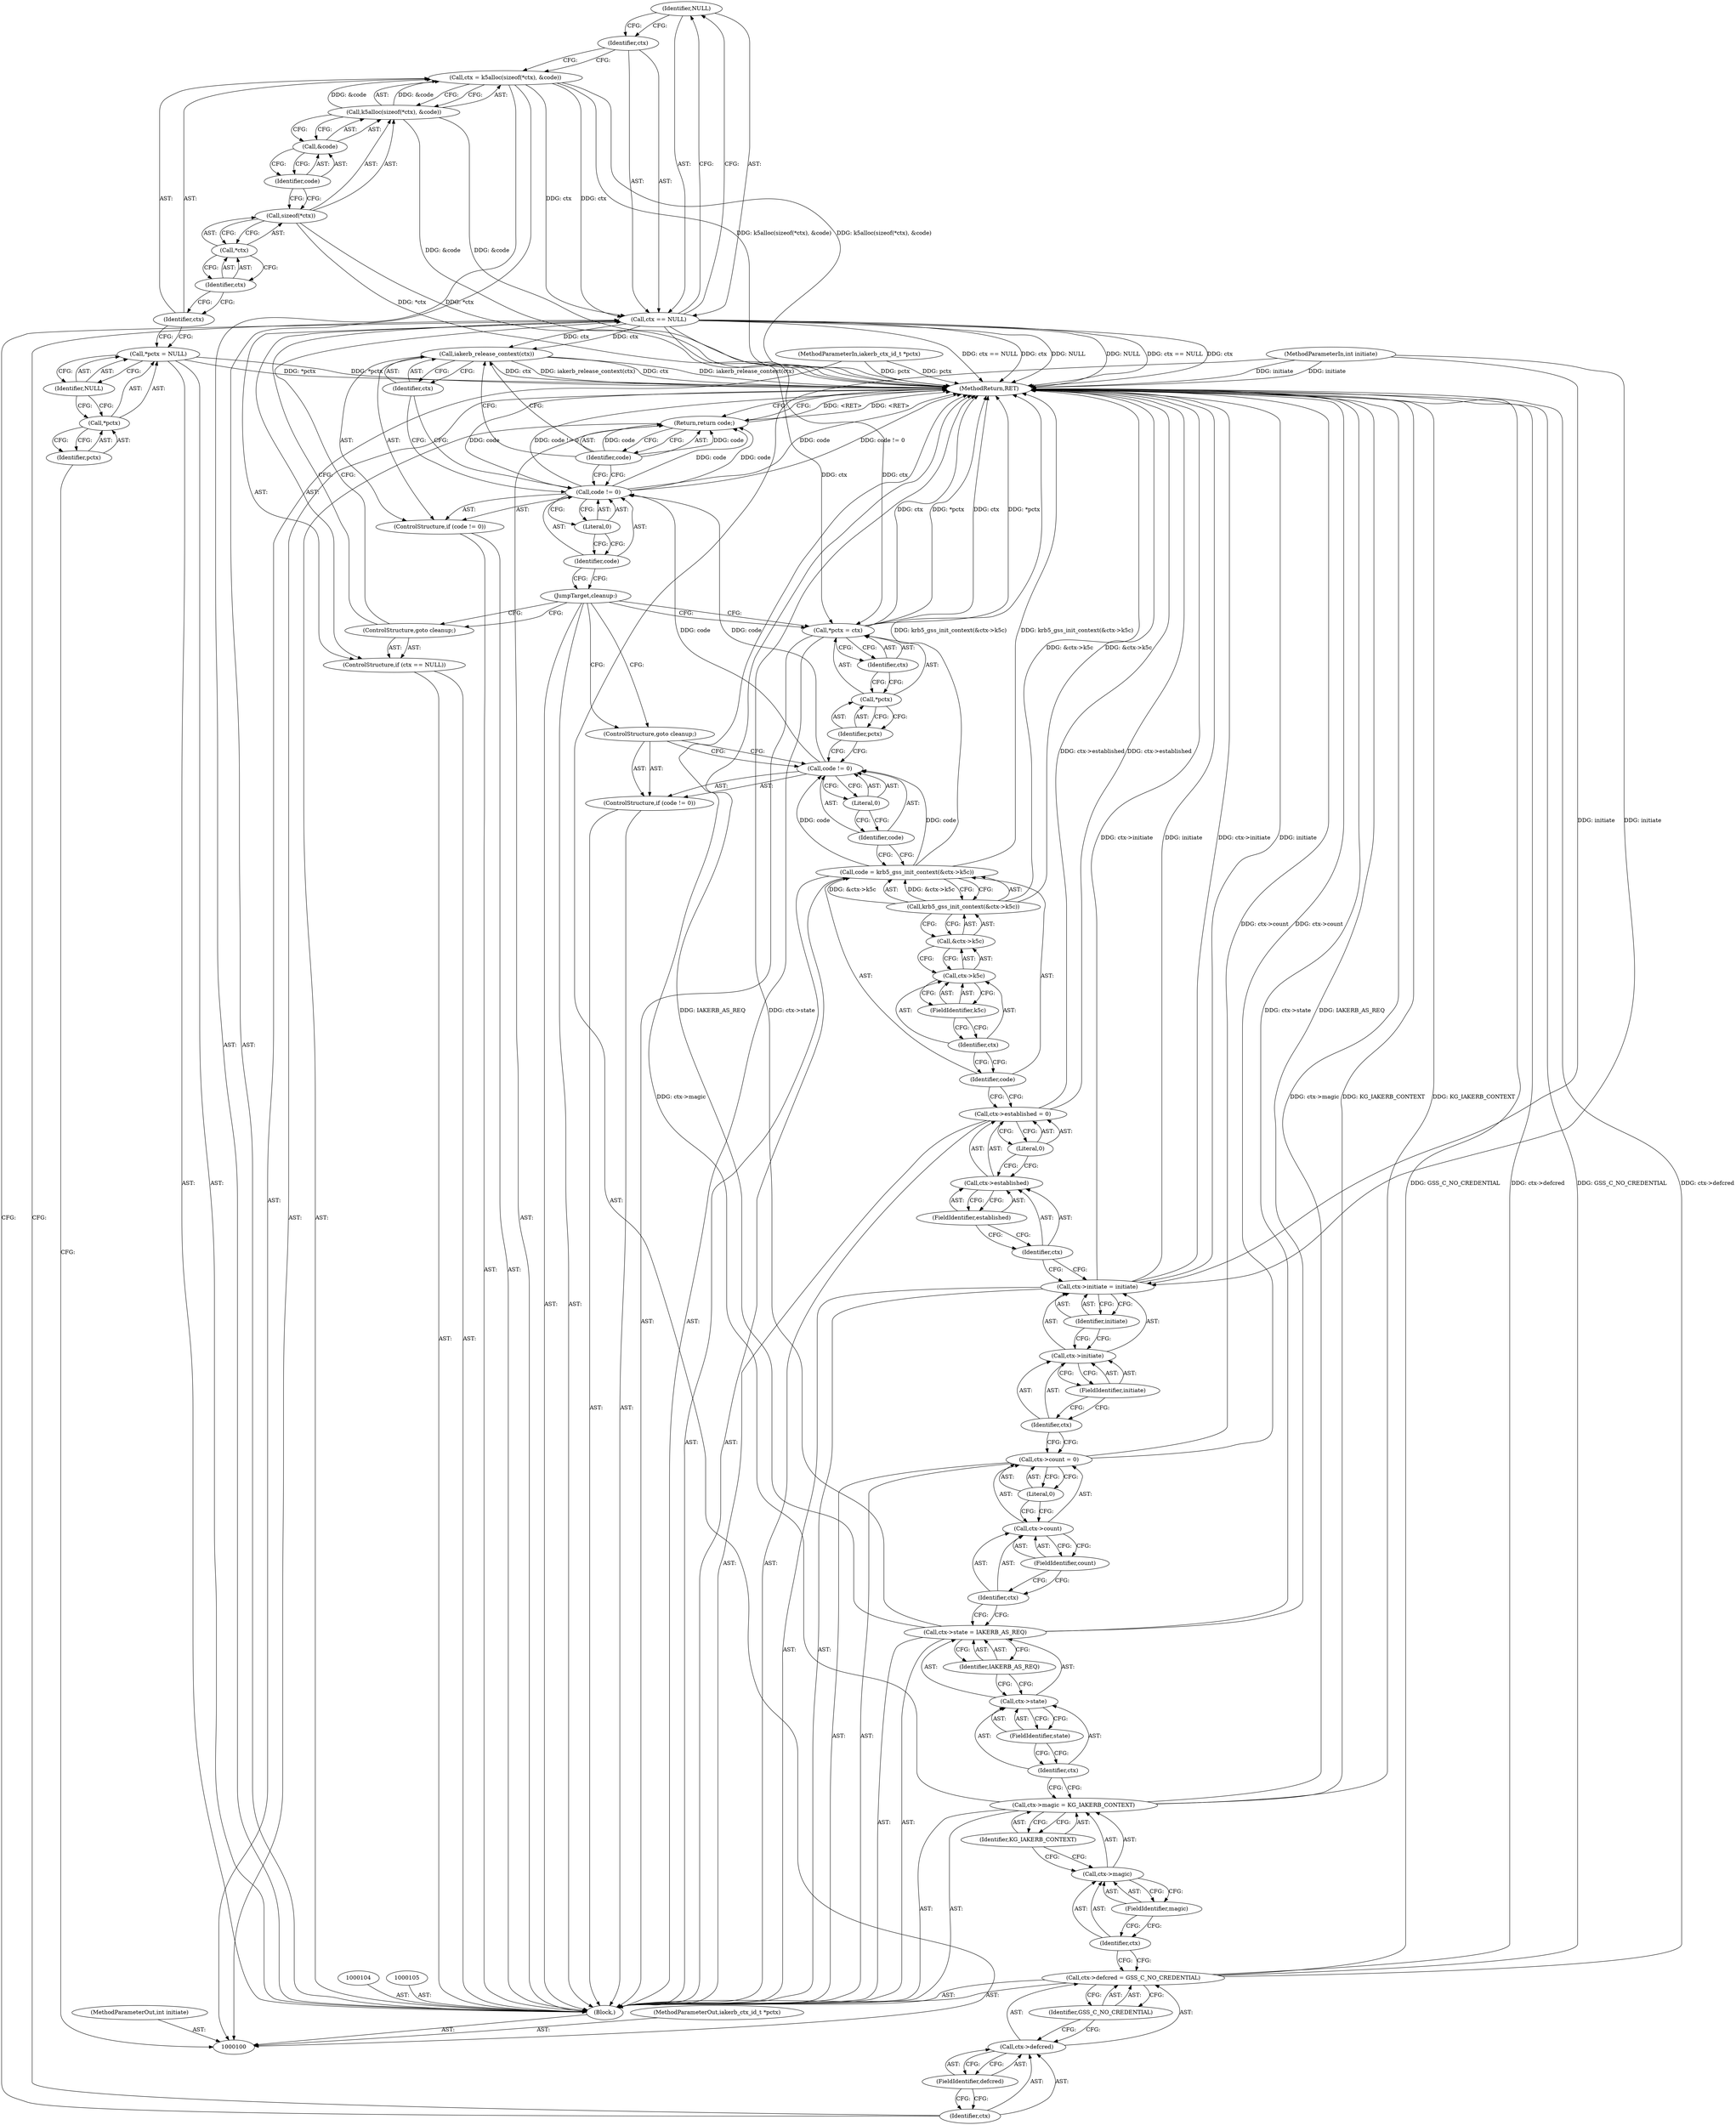 digraph "0_krb5_e04f0283516e80d2f93366e0d479d13c9b5c8c2a_0" {
"1000121" [label="(Identifier,NULL)"];
"1000118" [label="(ControlStructure,if (ctx == NULL))"];
"1000119" [label="(Call,ctx == NULL)"];
"1000120" [label="(Identifier,ctx)"];
"1000122" [label="(ControlStructure,goto cleanup;)"];
"1000127" [label="(Identifier,GSS_C_NO_CREDENTIAL)"];
"1000123" [label="(Call,ctx->defcred = GSS_C_NO_CREDENTIAL)"];
"1000124" [label="(Call,ctx->defcred)"];
"1000125" [label="(Identifier,ctx)"];
"1000126" [label="(FieldIdentifier,defcred)"];
"1000131" [label="(FieldIdentifier,magic)"];
"1000132" [label="(Identifier,KG_IAKERB_CONTEXT)"];
"1000128" [label="(Call,ctx->magic = KG_IAKERB_CONTEXT)"];
"1000129" [label="(Call,ctx->magic)"];
"1000130" [label="(Identifier,ctx)"];
"1000136" [label="(FieldIdentifier,state)"];
"1000137" [label="(Identifier,IAKERB_AS_REQ)"];
"1000133" [label="(Call,ctx->state = IAKERB_AS_REQ)"];
"1000134" [label="(Call,ctx->state)"];
"1000135" [label="(Identifier,ctx)"];
"1000141" [label="(FieldIdentifier,count)"];
"1000142" [label="(Literal,0)"];
"1000138" [label="(Call,ctx->count = 0)"];
"1000139" [label="(Call,ctx->count)"];
"1000140" [label="(Identifier,ctx)"];
"1000147" [label="(Identifier,initiate)"];
"1000143" [label="(Call,ctx->initiate = initiate)"];
"1000144" [label="(Call,ctx->initiate)"];
"1000145" [label="(Identifier,ctx)"];
"1000146" [label="(FieldIdentifier,initiate)"];
"1000152" [label="(Literal,0)"];
"1000148" [label="(Call,ctx->established = 0)"];
"1000149" [label="(Call,ctx->established)"];
"1000150" [label="(Identifier,ctx)"];
"1000151" [label="(FieldIdentifier,established)"];
"1000155" [label="(Call,krb5_gss_init_context(&ctx->k5c))"];
"1000156" [label="(Call,&ctx->k5c)"];
"1000157" [label="(Call,ctx->k5c)"];
"1000158" [label="(Identifier,ctx)"];
"1000159" [label="(FieldIdentifier,k5c)"];
"1000153" [label="(Call,code = krb5_gss_init_context(&ctx->k5c))"];
"1000154" [label="(Identifier,code)"];
"1000178" [label="(MethodReturn,RET)"];
"1000101" [label="(MethodParameterIn,iakerb_ctx_id_t *pctx)"];
"1000231" [label="(MethodParameterOut,iakerb_ctx_id_t *pctx)"];
"1000102" [label="(MethodParameterIn,int initiate)"];
"1000232" [label="(MethodParameterOut,int initiate)"];
"1000163" [label="(Literal,0)"];
"1000160" [label="(ControlStructure,if (code != 0))"];
"1000161" [label="(Call,code != 0)"];
"1000162" [label="(Identifier,code)"];
"1000164" [label="(ControlStructure,goto cleanup;)"];
"1000168" [label="(Identifier,ctx)"];
"1000165" [label="(Call,*pctx = ctx)"];
"1000166" [label="(Call,*pctx)"];
"1000167" [label="(Identifier,pctx)"];
"1000169" [label="(JumpTarget,cleanup:)"];
"1000173" [label="(Literal,0)"];
"1000170" [label="(ControlStructure,if (code != 0))"];
"1000171" [label="(Call,code != 0)"];
"1000172" [label="(Identifier,code)"];
"1000175" [label="(Identifier,ctx)"];
"1000174" [label="(Call,iakerb_release_context(ctx))"];
"1000177" [label="(Identifier,code)"];
"1000176" [label="(Return,return code;)"];
"1000103" [label="(Block,)"];
"1000109" [label="(Identifier,NULL)"];
"1000106" [label="(Call,*pctx = NULL)"];
"1000107" [label="(Call,*pctx)"];
"1000108" [label="(Identifier,pctx)"];
"1000112" [label="(Call,k5alloc(sizeof(*ctx), &code))"];
"1000113" [label="(Call,sizeof(*ctx))"];
"1000114" [label="(Call,*ctx)"];
"1000115" [label="(Identifier,ctx)"];
"1000116" [label="(Call,&code)"];
"1000117" [label="(Identifier,code)"];
"1000110" [label="(Call,ctx = k5alloc(sizeof(*ctx), &code))"];
"1000111" [label="(Identifier,ctx)"];
"1000121" -> "1000119"  [label="AST: "];
"1000121" -> "1000120"  [label="CFG: "];
"1000119" -> "1000121"  [label="CFG: "];
"1000118" -> "1000103"  [label="AST: "];
"1000119" -> "1000118"  [label="AST: "];
"1000122" -> "1000118"  [label="AST: "];
"1000119" -> "1000118"  [label="AST: "];
"1000119" -> "1000121"  [label="CFG: "];
"1000120" -> "1000119"  [label="AST: "];
"1000121" -> "1000119"  [label="AST: "];
"1000122" -> "1000119"  [label="CFG: "];
"1000125" -> "1000119"  [label="CFG: "];
"1000119" -> "1000178"  [label="DDG: NULL"];
"1000119" -> "1000178"  [label="DDG: ctx == NULL"];
"1000119" -> "1000178"  [label="DDG: ctx"];
"1000110" -> "1000119"  [label="DDG: ctx"];
"1000119" -> "1000165"  [label="DDG: ctx"];
"1000119" -> "1000174"  [label="DDG: ctx"];
"1000120" -> "1000119"  [label="AST: "];
"1000120" -> "1000110"  [label="CFG: "];
"1000121" -> "1000120"  [label="CFG: "];
"1000122" -> "1000118"  [label="AST: "];
"1000122" -> "1000119"  [label="CFG: "];
"1000169" -> "1000122"  [label="CFG: "];
"1000127" -> "1000123"  [label="AST: "];
"1000127" -> "1000124"  [label="CFG: "];
"1000123" -> "1000127"  [label="CFG: "];
"1000123" -> "1000103"  [label="AST: "];
"1000123" -> "1000127"  [label="CFG: "];
"1000124" -> "1000123"  [label="AST: "];
"1000127" -> "1000123"  [label="AST: "];
"1000130" -> "1000123"  [label="CFG: "];
"1000123" -> "1000178"  [label="DDG: GSS_C_NO_CREDENTIAL"];
"1000123" -> "1000178"  [label="DDG: ctx->defcred"];
"1000124" -> "1000123"  [label="AST: "];
"1000124" -> "1000126"  [label="CFG: "];
"1000125" -> "1000124"  [label="AST: "];
"1000126" -> "1000124"  [label="AST: "];
"1000127" -> "1000124"  [label="CFG: "];
"1000125" -> "1000124"  [label="AST: "];
"1000125" -> "1000119"  [label="CFG: "];
"1000126" -> "1000125"  [label="CFG: "];
"1000126" -> "1000124"  [label="AST: "];
"1000126" -> "1000125"  [label="CFG: "];
"1000124" -> "1000126"  [label="CFG: "];
"1000131" -> "1000129"  [label="AST: "];
"1000131" -> "1000130"  [label="CFG: "];
"1000129" -> "1000131"  [label="CFG: "];
"1000132" -> "1000128"  [label="AST: "];
"1000132" -> "1000129"  [label="CFG: "];
"1000128" -> "1000132"  [label="CFG: "];
"1000128" -> "1000103"  [label="AST: "];
"1000128" -> "1000132"  [label="CFG: "];
"1000129" -> "1000128"  [label="AST: "];
"1000132" -> "1000128"  [label="AST: "];
"1000135" -> "1000128"  [label="CFG: "];
"1000128" -> "1000178"  [label="DDG: KG_IAKERB_CONTEXT"];
"1000128" -> "1000178"  [label="DDG: ctx->magic"];
"1000129" -> "1000128"  [label="AST: "];
"1000129" -> "1000131"  [label="CFG: "];
"1000130" -> "1000129"  [label="AST: "];
"1000131" -> "1000129"  [label="AST: "];
"1000132" -> "1000129"  [label="CFG: "];
"1000130" -> "1000129"  [label="AST: "];
"1000130" -> "1000123"  [label="CFG: "];
"1000131" -> "1000130"  [label="CFG: "];
"1000136" -> "1000134"  [label="AST: "];
"1000136" -> "1000135"  [label="CFG: "];
"1000134" -> "1000136"  [label="CFG: "];
"1000137" -> "1000133"  [label="AST: "];
"1000137" -> "1000134"  [label="CFG: "];
"1000133" -> "1000137"  [label="CFG: "];
"1000133" -> "1000103"  [label="AST: "];
"1000133" -> "1000137"  [label="CFG: "];
"1000134" -> "1000133"  [label="AST: "];
"1000137" -> "1000133"  [label="AST: "];
"1000140" -> "1000133"  [label="CFG: "];
"1000133" -> "1000178"  [label="DDG: ctx->state"];
"1000133" -> "1000178"  [label="DDG: IAKERB_AS_REQ"];
"1000134" -> "1000133"  [label="AST: "];
"1000134" -> "1000136"  [label="CFG: "];
"1000135" -> "1000134"  [label="AST: "];
"1000136" -> "1000134"  [label="AST: "];
"1000137" -> "1000134"  [label="CFG: "];
"1000135" -> "1000134"  [label="AST: "];
"1000135" -> "1000128"  [label="CFG: "];
"1000136" -> "1000135"  [label="CFG: "];
"1000141" -> "1000139"  [label="AST: "];
"1000141" -> "1000140"  [label="CFG: "];
"1000139" -> "1000141"  [label="CFG: "];
"1000142" -> "1000138"  [label="AST: "];
"1000142" -> "1000139"  [label="CFG: "];
"1000138" -> "1000142"  [label="CFG: "];
"1000138" -> "1000103"  [label="AST: "];
"1000138" -> "1000142"  [label="CFG: "];
"1000139" -> "1000138"  [label="AST: "];
"1000142" -> "1000138"  [label="AST: "];
"1000145" -> "1000138"  [label="CFG: "];
"1000138" -> "1000178"  [label="DDG: ctx->count"];
"1000139" -> "1000138"  [label="AST: "];
"1000139" -> "1000141"  [label="CFG: "];
"1000140" -> "1000139"  [label="AST: "];
"1000141" -> "1000139"  [label="AST: "];
"1000142" -> "1000139"  [label="CFG: "];
"1000140" -> "1000139"  [label="AST: "];
"1000140" -> "1000133"  [label="CFG: "];
"1000141" -> "1000140"  [label="CFG: "];
"1000147" -> "1000143"  [label="AST: "];
"1000147" -> "1000144"  [label="CFG: "];
"1000143" -> "1000147"  [label="CFG: "];
"1000143" -> "1000103"  [label="AST: "];
"1000143" -> "1000147"  [label="CFG: "];
"1000144" -> "1000143"  [label="AST: "];
"1000147" -> "1000143"  [label="AST: "];
"1000150" -> "1000143"  [label="CFG: "];
"1000143" -> "1000178"  [label="DDG: ctx->initiate"];
"1000143" -> "1000178"  [label="DDG: initiate"];
"1000102" -> "1000143"  [label="DDG: initiate"];
"1000144" -> "1000143"  [label="AST: "];
"1000144" -> "1000146"  [label="CFG: "];
"1000145" -> "1000144"  [label="AST: "];
"1000146" -> "1000144"  [label="AST: "];
"1000147" -> "1000144"  [label="CFG: "];
"1000145" -> "1000144"  [label="AST: "];
"1000145" -> "1000138"  [label="CFG: "];
"1000146" -> "1000145"  [label="CFG: "];
"1000146" -> "1000144"  [label="AST: "];
"1000146" -> "1000145"  [label="CFG: "];
"1000144" -> "1000146"  [label="CFG: "];
"1000152" -> "1000148"  [label="AST: "];
"1000152" -> "1000149"  [label="CFG: "];
"1000148" -> "1000152"  [label="CFG: "];
"1000148" -> "1000103"  [label="AST: "];
"1000148" -> "1000152"  [label="CFG: "];
"1000149" -> "1000148"  [label="AST: "];
"1000152" -> "1000148"  [label="AST: "];
"1000154" -> "1000148"  [label="CFG: "];
"1000148" -> "1000178"  [label="DDG: ctx->established"];
"1000149" -> "1000148"  [label="AST: "];
"1000149" -> "1000151"  [label="CFG: "];
"1000150" -> "1000149"  [label="AST: "];
"1000151" -> "1000149"  [label="AST: "];
"1000152" -> "1000149"  [label="CFG: "];
"1000150" -> "1000149"  [label="AST: "];
"1000150" -> "1000143"  [label="CFG: "];
"1000151" -> "1000150"  [label="CFG: "];
"1000151" -> "1000149"  [label="AST: "];
"1000151" -> "1000150"  [label="CFG: "];
"1000149" -> "1000151"  [label="CFG: "];
"1000155" -> "1000153"  [label="AST: "];
"1000155" -> "1000156"  [label="CFG: "];
"1000156" -> "1000155"  [label="AST: "];
"1000153" -> "1000155"  [label="CFG: "];
"1000155" -> "1000178"  [label="DDG: &ctx->k5c"];
"1000155" -> "1000153"  [label="DDG: &ctx->k5c"];
"1000156" -> "1000155"  [label="AST: "];
"1000156" -> "1000157"  [label="CFG: "];
"1000157" -> "1000156"  [label="AST: "];
"1000155" -> "1000156"  [label="CFG: "];
"1000157" -> "1000156"  [label="AST: "];
"1000157" -> "1000159"  [label="CFG: "];
"1000158" -> "1000157"  [label="AST: "];
"1000159" -> "1000157"  [label="AST: "];
"1000156" -> "1000157"  [label="CFG: "];
"1000158" -> "1000157"  [label="AST: "];
"1000158" -> "1000154"  [label="CFG: "];
"1000159" -> "1000158"  [label="CFG: "];
"1000159" -> "1000157"  [label="AST: "];
"1000159" -> "1000158"  [label="CFG: "];
"1000157" -> "1000159"  [label="CFG: "];
"1000153" -> "1000103"  [label="AST: "];
"1000153" -> "1000155"  [label="CFG: "];
"1000154" -> "1000153"  [label="AST: "];
"1000155" -> "1000153"  [label="AST: "];
"1000162" -> "1000153"  [label="CFG: "];
"1000153" -> "1000178"  [label="DDG: krb5_gss_init_context(&ctx->k5c)"];
"1000155" -> "1000153"  [label="DDG: &ctx->k5c"];
"1000153" -> "1000161"  [label="DDG: code"];
"1000154" -> "1000153"  [label="AST: "];
"1000154" -> "1000148"  [label="CFG: "];
"1000158" -> "1000154"  [label="CFG: "];
"1000178" -> "1000100"  [label="AST: "];
"1000178" -> "1000176"  [label="CFG: "];
"1000165" -> "1000178"  [label="DDG: ctx"];
"1000165" -> "1000178"  [label="DDG: *pctx"];
"1000171" -> "1000178"  [label="DDG: code"];
"1000171" -> "1000178"  [label="DDG: code != 0"];
"1000106" -> "1000178"  [label="DDG: *pctx"];
"1000113" -> "1000178"  [label="DDG: *ctx"];
"1000119" -> "1000178"  [label="DDG: NULL"];
"1000119" -> "1000178"  [label="DDG: ctx == NULL"];
"1000119" -> "1000178"  [label="DDG: ctx"];
"1000128" -> "1000178"  [label="DDG: KG_IAKERB_CONTEXT"];
"1000128" -> "1000178"  [label="DDG: ctx->magic"];
"1000138" -> "1000178"  [label="DDG: ctx->count"];
"1000153" -> "1000178"  [label="DDG: krb5_gss_init_context(&ctx->k5c)"];
"1000143" -> "1000178"  [label="DDG: ctx->initiate"];
"1000143" -> "1000178"  [label="DDG: initiate"];
"1000133" -> "1000178"  [label="DDG: ctx->state"];
"1000133" -> "1000178"  [label="DDG: IAKERB_AS_REQ"];
"1000148" -> "1000178"  [label="DDG: ctx->established"];
"1000123" -> "1000178"  [label="DDG: GSS_C_NO_CREDENTIAL"];
"1000123" -> "1000178"  [label="DDG: ctx->defcred"];
"1000102" -> "1000178"  [label="DDG: initiate"];
"1000110" -> "1000178"  [label="DDG: k5alloc(sizeof(*ctx), &code)"];
"1000101" -> "1000178"  [label="DDG: pctx"];
"1000155" -> "1000178"  [label="DDG: &ctx->k5c"];
"1000112" -> "1000178"  [label="DDG: &code"];
"1000174" -> "1000178"  [label="DDG: iakerb_release_context(ctx)"];
"1000174" -> "1000178"  [label="DDG: ctx"];
"1000176" -> "1000178"  [label="DDG: <RET>"];
"1000101" -> "1000100"  [label="AST: "];
"1000101" -> "1000178"  [label="DDG: pctx"];
"1000231" -> "1000100"  [label="AST: "];
"1000102" -> "1000100"  [label="AST: "];
"1000102" -> "1000178"  [label="DDG: initiate"];
"1000102" -> "1000143"  [label="DDG: initiate"];
"1000232" -> "1000100"  [label="AST: "];
"1000163" -> "1000161"  [label="AST: "];
"1000163" -> "1000162"  [label="CFG: "];
"1000161" -> "1000163"  [label="CFG: "];
"1000160" -> "1000103"  [label="AST: "];
"1000161" -> "1000160"  [label="AST: "];
"1000164" -> "1000160"  [label="AST: "];
"1000161" -> "1000160"  [label="AST: "];
"1000161" -> "1000163"  [label="CFG: "];
"1000162" -> "1000161"  [label="AST: "];
"1000163" -> "1000161"  [label="AST: "];
"1000164" -> "1000161"  [label="CFG: "];
"1000167" -> "1000161"  [label="CFG: "];
"1000153" -> "1000161"  [label="DDG: code"];
"1000161" -> "1000171"  [label="DDG: code"];
"1000162" -> "1000161"  [label="AST: "];
"1000162" -> "1000153"  [label="CFG: "];
"1000163" -> "1000162"  [label="CFG: "];
"1000164" -> "1000160"  [label="AST: "];
"1000164" -> "1000161"  [label="CFG: "];
"1000169" -> "1000164"  [label="CFG: "];
"1000168" -> "1000165"  [label="AST: "];
"1000168" -> "1000166"  [label="CFG: "];
"1000165" -> "1000168"  [label="CFG: "];
"1000165" -> "1000103"  [label="AST: "];
"1000165" -> "1000168"  [label="CFG: "];
"1000166" -> "1000165"  [label="AST: "];
"1000168" -> "1000165"  [label="AST: "];
"1000169" -> "1000165"  [label="CFG: "];
"1000165" -> "1000178"  [label="DDG: ctx"];
"1000165" -> "1000178"  [label="DDG: *pctx"];
"1000119" -> "1000165"  [label="DDG: ctx"];
"1000166" -> "1000165"  [label="AST: "];
"1000166" -> "1000167"  [label="CFG: "];
"1000167" -> "1000166"  [label="AST: "];
"1000168" -> "1000166"  [label="CFG: "];
"1000167" -> "1000166"  [label="AST: "];
"1000167" -> "1000161"  [label="CFG: "];
"1000166" -> "1000167"  [label="CFG: "];
"1000169" -> "1000103"  [label="AST: "];
"1000169" -> "1000165"  [label="CFG: "];
"1000169" -> "1000122"  [label="CFG: "];
"1000169" -> "1000164"  [label="CFG: "];
"1000172" -> "1000169"  [label="CFG: "];
"1000173" -> "1000171"  [label="AST: "];
"1000173" -> "1000172"  [label="CFG: "];
"1000171" -> "1000173"  [label="CFG: "];
"1000170" -> "1000103"  [label="AST: "];
"1000171" -> "1000170"  [label="AST: "];
"1000174" -> "1000170"  [label="AST: "];
"1000171" -> "1000170"  [label="AST: "];
"1000171" -> "1000173"  [label="CFG: "];
"1000172" -> "1000171"  [label="AST: "];
"1000173" -> "1000171"  [label="AST: "];
"1000175" -> "1000171"  [label="CFG: "];
"1000177" -> "1000171"  [label="CFG: "];
"1000171" -> "1000178"  [label="DDG: code"];
"1000171" -> "1000178"  [label="DDG: code != 0"];
"1000161" -> "1000171"  [label="DDG: code"];
"1000171" -> "1000176"  [label="DDG: code"];
"1000172" -> "1000171"  [label="AST: "];
"1000172" -> "1000169"  [label="CFG: "];
"1000173" -> "1000172"  [label="CFG: "];
"1000175" -> "1000174"  [label="AST: "];
"1000175" -> "1000171"  [label="CFG: "];
"1000174" -> "1000175"  [label="CFG: "];
"1000174" -> "1000170"  [label="AST: "];
"1000174" -> "1000175"  [label="CFG: "];
"1000175" -> "1000174"  [label="AST: "];
"1000177" -> "1000174"  [label="CFG: "];
"1000174" -> "1000178"  [label="DDG: iakerb_release_context(ctx)"];
"1000174" -> "1000178"  [label="DDG: ctx"];
"1000119" -> "1000174"  [label="DDG: ctx"];
"1000177" -> "1000176"  [label="AST: "];
"1000177" -> "1000174"  [label="CFG: "];
"1000177" -> "1000171"  [label="CFG: "];
"1000176" -> "1000177"  [label="CFG: "];
"1000177" -> "1000176"  [label="DDG: code"];
"1000176" -> "1000103"  [label="AST: "];
"1000176" -> "1000177"  [label="CFG: "];
"1000177" -> "1000176"  [label="AST: "];
"1000178" -> "1000176"  [label="CFG: "];
"1000176" -> "1000178"  [label="DDG: <RET>"];
"1000177" -> "1000176"  [label="DDG: code"];
"1000171" -> "1000176"  [label="DDG: code"];
"1000103" -> "1000100"  [label="AST: "];
"1000104" -> "1000103"  [label="AST: "];
"1000105" -> "1000103"  [label="AST: "];
"1000106" -> "1000103"  [label="AST: "];
"1000110" -> "1000103"  [label="AST: "];
"1000118" -> "1000103"  [label="AST: "];
"1000123" -> "1000103"  [label="AST: "];
"1000128" -> "1000103"  [label="AST: "];
"1000133" -> "1000103"  [label="AST: "];
"1000138" -> "1000103"  [label="AST: "];
"1000143" -> "1000103"  [label="AST: "];
"1000148" -> "1000103"  [label="AST: "];
"1000153" -> "1000103"  [label="AST: "];
"1000160" -> "1000103"  [label="AST: "];
"1000165" -> "1000103"  [label="AST: "];
"1000169" -> "1000103"  [label="AST: "];
"1000170" -> "1000103"  [label="AST: "];
"1000176" -> "1000103"  [label="AST: "];
"1000109" -> "1000106"  [label="AST: "];
"1000109" -> "1000107"  [label="CFG: "];
"1000106" -> "1000109"  [label="CFG: "];
"1000106" -> "1000103"  [label="AST: "];
"1000106" -> "1000109"  [label="CFG: "];
"1000107" -> "1000106"  [label="AST: "];
"1000109" -> "1000106"  [label="AST: "];
"1000111" -> "1000106"  [label="CFG: "];
"1000106" -> "1000178"  [label="DDG: *pctx"];
"1000107" -> "1000106"  [label="AST: "];
"1000107" -> "1000108"  [label="CFG: "];
"1000108" -> "1000107"  [label="AST: "];
"1000109" -> "1000107"  [label="CFG: "];
"1000108" -> "1000107"  [label="AST: "];
"1000108" -> "1000100"  [label="CFG: "];
"1000107" -> "1000108"  [label="CFG: "];
"1000112" -> "1000110"  [label="AST: "];
"1000112" -> "1000116"  [label="CFG: "];
"1000113" -> "1000112"  [label="AST: "];
"1000116" -> "1000112"  [label="AST: "];
"1000110" -> "1000112"  [label="CFG: "];
"1000112" -> "1000178"  [label="DDG: &code"];
"1000112" -> "1000110"  [label="DDG: &code"];
"1000113" -> "1000112"  [label="AST: "];
"1000113" -> "1000114"  [label="CFG: "];
"1000114" -> "1000113"  [label="AST: "];
"1000117" -> "1000113"  [label="CFG: "];
"1000113" -> "1000178"  [label="DDG: *ctx"];
"1000114" -> "1000113"  [label="AST: "];
"1000114" -> "1000115"  [label="CFG: "];
"1000115" -> "1000114"  [label="AST: "];
"1000113" -> "1000114"  [label="CFG: "];
"1000115" -> "1000114"  [label="AST: "];
"1000115" -> "1000111"  [label="CFG: "];
"1000114" -> "1000115"  [label="CFG: "];
"1000116" -> "1000112"  [label="AST: "];
"1000116" -> "1000117"  [label="CFG: "];
"1000117" -> "1000116"  [label="AST: "];
"1000112" -> "1000116"  [label="CFG: "];
"1000117" -> "1000116"  [label="AST: "];
"1000117" -> "1000113"  [label="CFG: "];
"1000116" -> "1000117"  [label="CFG: "];
"1000110" -> "1000103"  [label="AST: "];
"1000110" -> "1000112"  [label="CFG: "];
"1000111" -> "1000110"  [label="AST: "];
"1000112" -> "1000110"  [label="AST: "];
"1000120" -> "1000110"  [label="CFG: "];
"1000110" -> "1000178"  [label="DDG: k5alloc(sizeof(*ctx), &code)"];
"1000112" -> "1000110"  [label="DDG: &code"];
"1000110" -> "1000119"  [label="DDG: ctx"];
"1000111" -> "1000110"  [label="AST: "];
"1000111" -> "1000106"  [label="CFG: "];
"1000115" -> "1000111"  [label="CFG: "];
}
